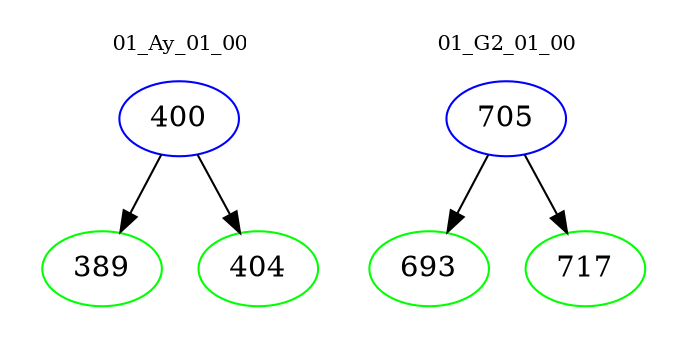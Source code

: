 digraph{
subgraph cluster_0 {
color = white
label = "01_Ay_01_00";
fontsize=10;
T0_400 [label="400", color="blue"]
T0_400 -> T0_389 [color="black"]
T0_389 [label="389", color="green"]
T0_400 -> T0_404 [color="black"]
T0_404 [label="404", color="green"]
}
subgraph cluster_1 {
color = white
label = "01_G2_01_00";
fontsize=10;
T1_705 [label="705", color="blue"]
T1_705 -> T1_693 [color="black"]
T1_693 [label="693", color="green"]
T1_705 -> T1_717 [color="black"]
T1_717 [label="717", color="green"]
}
}
